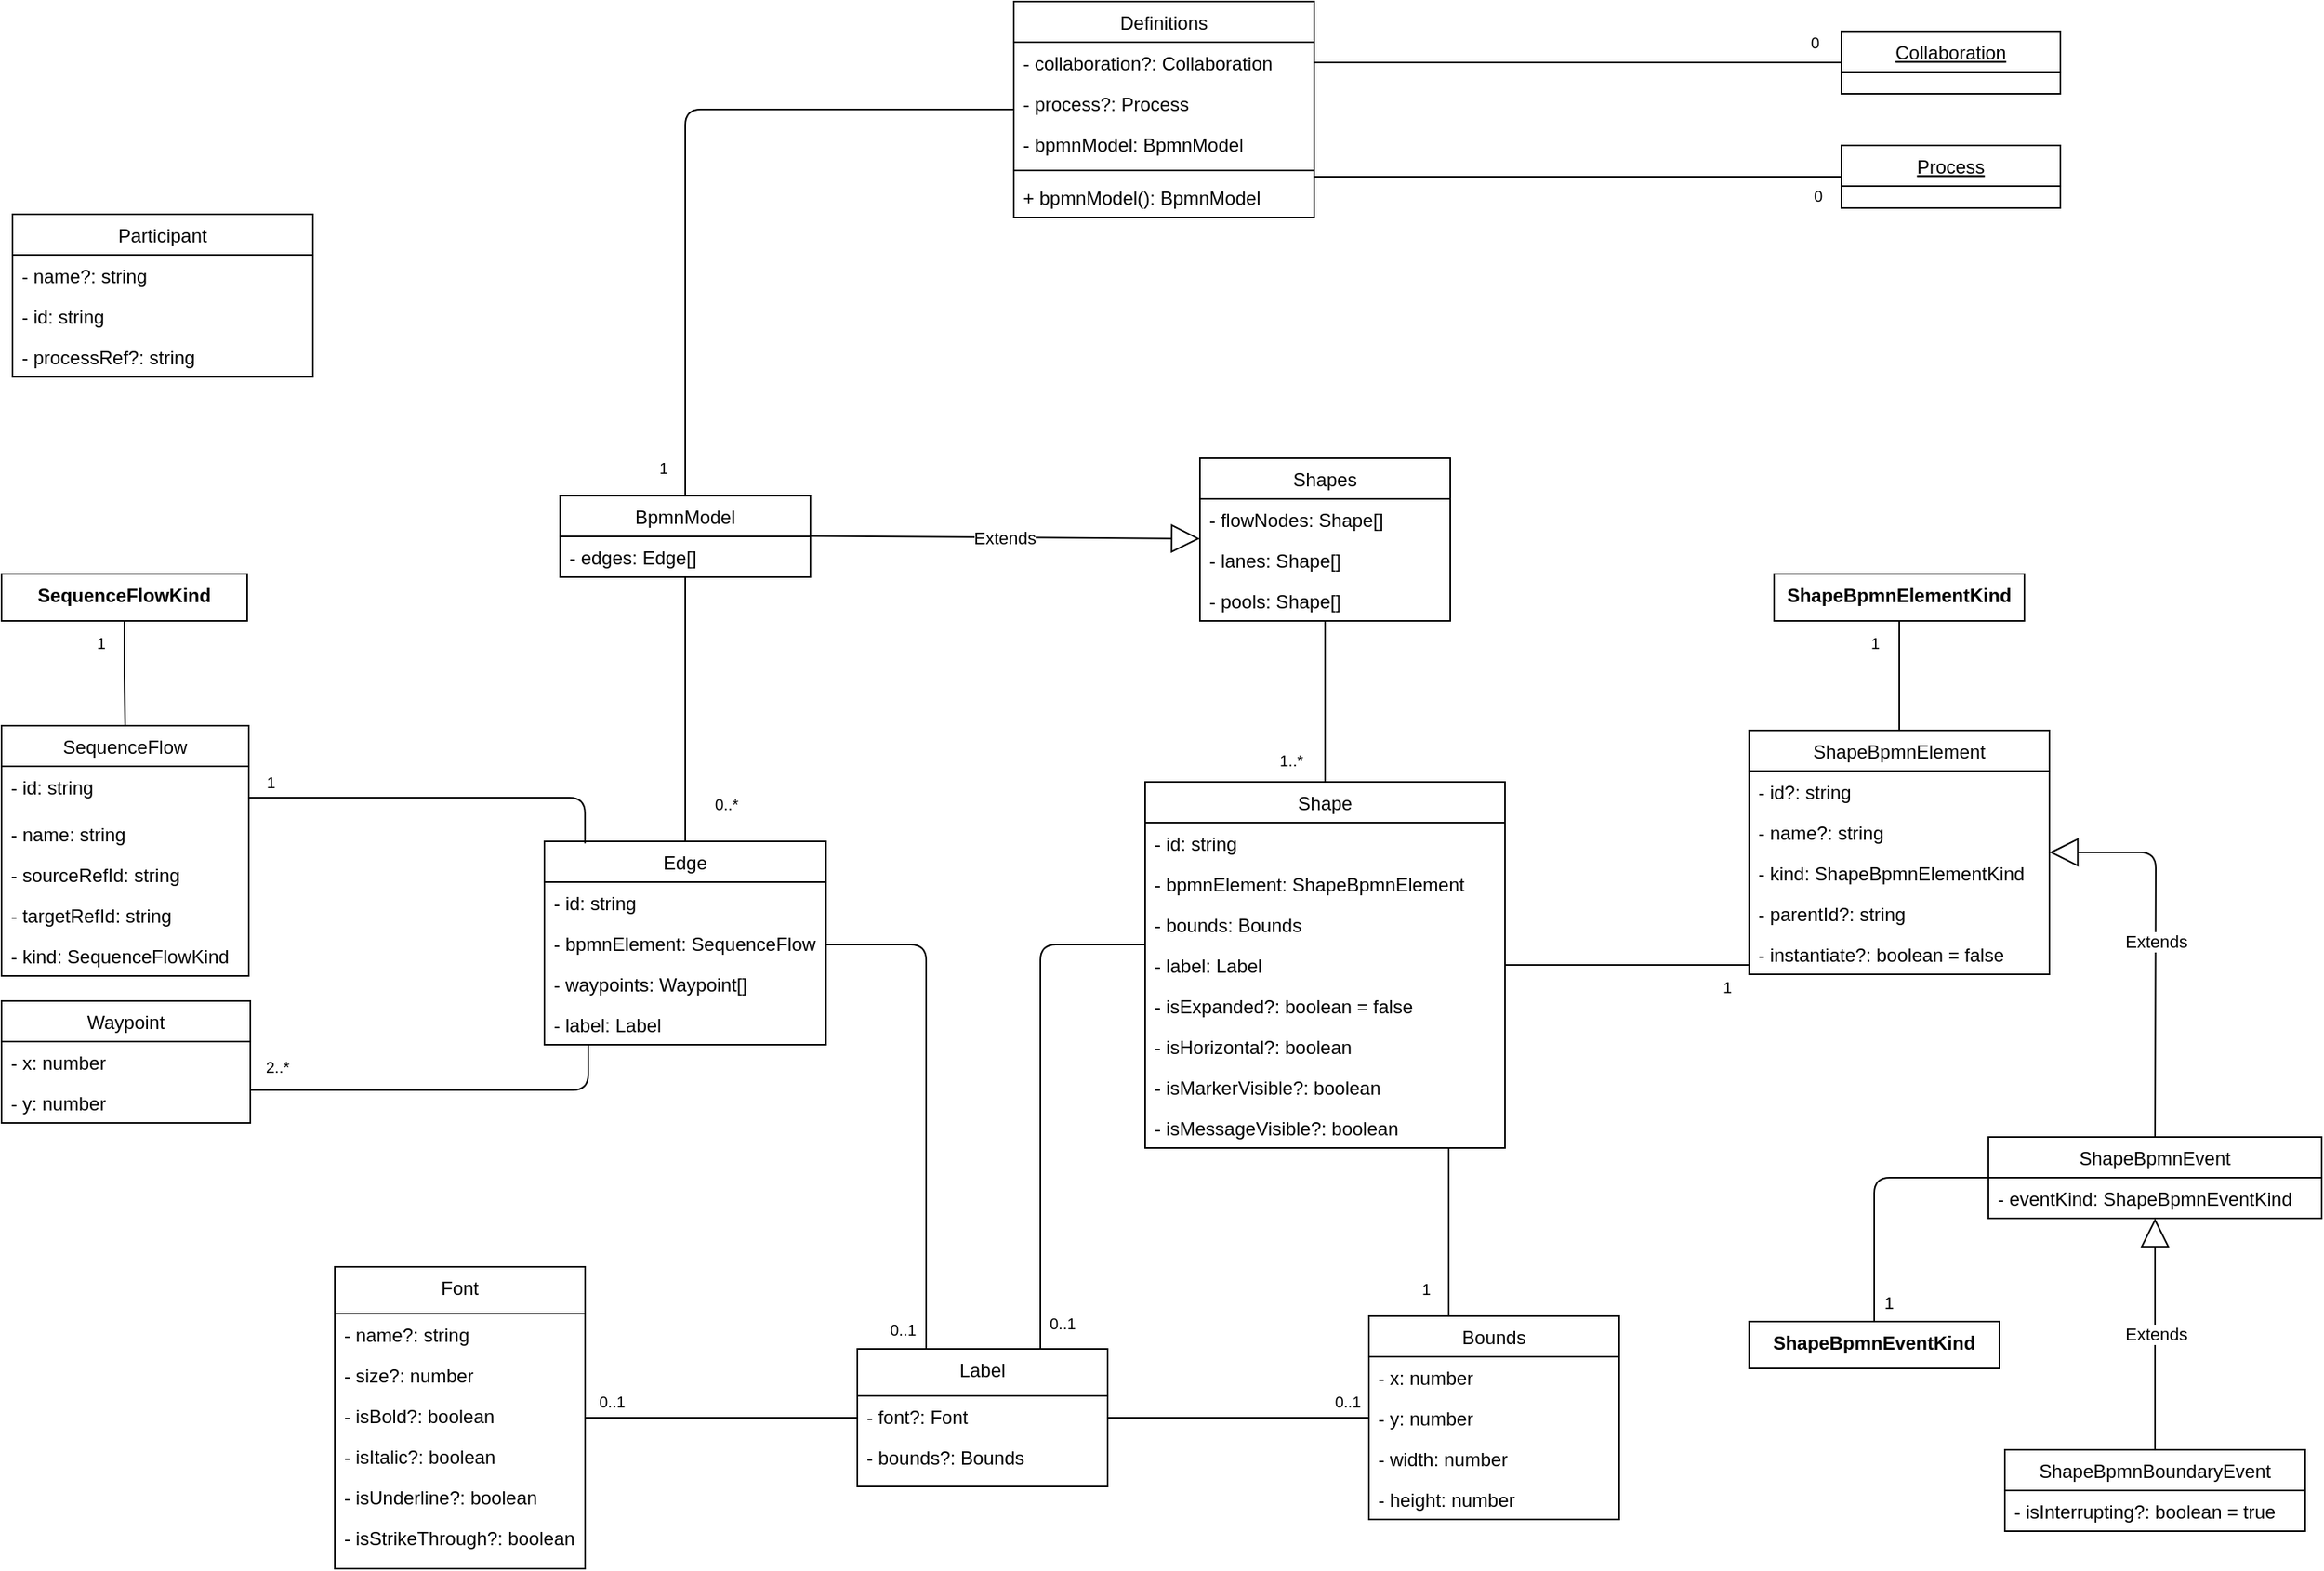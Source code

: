 <mxfile version="13.3.3" type="device"><diagram id="C5RBs43oDa-KdzZeNtuy" name="Page-1"><mxGraphModel dx="3019" dy="1865" grid="0" gridSize="10" guides="1" tooltips="1" connect="1" arrows="1" fold="1" page="1" pageScale="1" pageWidth="1654" pageHeight="1169" background="none" math="0" shadow="0"><root><mxCell id="WIyWlLk6GJQsqaUBKTNV-0"/><mxCell id="WIyWlLk6GJQsqaUBKTNV-1" parent="WIyWlLk6GJQsqaUBKTNV-0"/><mxCell id="PLHjshaNbv-pAc6cqL0V-2" value="" style="endArrow=none;html=1;edgeStyle=orthogonalEdgeStyle;shadow=0;" parent="WIyWlLk6GJQsqaUBKTNV-1" source="zkfFHV4jXpPFQw0GAbJ--0" target="zkfFHV4jXpPFQw0GAbJ--6" edge="1"><mxGeometry relative="1" as="geometry"><mxPoint x="-1207" y="-837" as="sourcePoint"/><mxPoint x="-1047" y="-837" as="targetPoint"/></mxGeometry></mxCell><mxCell id="PLHjshaNbv-pAc6cqL0V-3" value="&lt;div&gt;0..1&lt;/div&gt;" style="resizable=0;html=1;align=left;verticalAlign=bottom;labelBackgroundColor=#ffffff;fontSize=10;shadow=0;" parent="PLHjshaNbv-pAc6cqL0V-2" connectable="0" vertex="1"><mxGeometry x="-1" relative="1" as="geometry"><mxPoint x="7" y="-2" as="offset"/></mxGeometry></mxCell><mxCell id="PLHjshaNbv-pAc6cqL0V-6" value="" style="endArrow=none;html=1;edgeStyle=orthogonalEdgeStyle;shadow=0;" parent="WIyWlLk6GJQsqaUBKTNV-1" source="zkfFHV4jXpPFQw0GAbJ--6" target="zkfFHV4jXpPFQw0GAbJ--17" edge="1"><mxGeometry relative="1" as="geometry"><mxPoint x="-785" y="-253" as="sourcePoint"/><mxPoint x="-717" y="-867" as="targetPoint"/><Array as="points"/></mxGeometry></mxCell><mxCell id="PLHjshaNbv-pAc6cqL0V-8" value="&lt;div&gt;0..1&lt;/div&gt;" style="resizable=0;html=1;align=right;verticalAlign=bottom;labelBackgroundColor=#ffffff;fontSize=10;shadow=0;" parent="PLHjshaNbv-pAc6cqL0V-6" connectable="0" vertex="1"><mxGeometry x="1" relative="1" as="geometry"><mxPoint x="-5" y="-2" as="offset"/></mxGeometry></mxCell><mxCell id="PLHjshaNbv-pAc6cqL0V-9" value="" style="endArrow=none;html=1;edgeStyle=orthogonalEdgeStyle;shadow=0;" parent="WIyWlLk6GJQsqaUBKTNV-1" source="zkfFHV4jXpPFQw0GAbJ--6" target="0sjL9ywvOhM1zj3qhhSV-2" edge="1"><mxGeometry relative="1" as="geometry"><mxPoint x="-877" y="-380" as="sourcePoint"/><mxPoint x="-1068" y="-1022" as="targetPoint"/><Array as="points"><mxPoint x="-997" y="-525"/></Array></mxGeometry></mxCell><mxCell id="PLHjshaNbv-pAc6cqL0V-10" value="0..1" style="resizable=0;html=1;align=left;verticalAlign=bottom;labelBackgroundColor=#ffffff;fontSize=10;shadow=0;" parent="PLHjshaNbv-pAc6cqL0V-9" connectable="0" vertex="1"><mxGeometry x="-1" relative="1" as="geometry"><mxPoint x="-25" y="-4.5" as="offset"/></mxGeometry></mxCell><mxCell id="PLHjshaNbv-pAc6cqL0V-11" value="" style="resizable=0;html=1;align=right;verticalAlign=bottom;labelBackgroundColor=#ffffff;fontSize=10;shadow=0;" parent="PLHjshaNbv-pAc6cqL0V-9" connectable="0" vertex="1"><mxGeometry x="1" relative="1" as="geometry"/></mxCell><mxCell id="PLHjshaNbv-pAc6cqL0V-12" value="" style="endArrow=none;html=1;edgeStyle=orthogonalEdgeStyle;shadow=0;" parent="WIyWlLk6GJQsqaUBKTNV-1" source="0sjL9ywvOhM1zj3qhhSV-2" target="0sjL9ywvOhM1zj3qhhSV-6" edge="1"><mxGeometry relative="1" as="geometry"><mxPoint x="-1213" y="-469" as="sourcePoint"/><mxPoint x="-1588" y="-491" as="targetPoint"/><Array as="points"><mxPoint x="-1213" y="-432"/></Array></mxGeometry></mxCell><mxCell id="PLHjshaNbv-pAc6cqL0V-14" value="2..*" style="resizable=0;html=1;align=right;verticalAlign=bottom;labelBackgroundColor=#ffffff;fontSize=10;shadow=0;" parent="PLHjshaNbv-pAc6cqL0V-12" connectable="0" vertex="1"><mxGeometry x="1" relative="1" as="geometry"><mxPoint x="25" y="-7" as="offset"/></mxGeometry></mxCell><mxCell id="PLHjshaNbv-pAc6cqL0V-15" value="" style="endArrow=none;html=1;edgeStyle=orthogonalEdgeStyle;shadow=0;exitX=0.144;exitY=0.01;exitDx=0;exitDy=0;exitPerimeter=0;" parent="WIyWlLk6GJQsqaUBKTNV-1" source="0sjL9ywvOhM1zj3qhhSV-2" target="0sjL9ywvOhM1zj3qhhSV-18" edge="1"><mxGeometry relative="1" as="geometry"><mxPoint x="-1178" y="-706" as="sourcePoint"/><mxPoint x="-1278" y="-615" as="targetPoint"/><Array as="points"><mxPoint x="-1215" y="-619"/></Array></mxGeometry></mxCell><mxCell id="PLHjshaNbv-pAc6cqL0V-17" value="&lt;div&gt;1&lt;/div&gt;" style="resizable=0;html=1;align=right;verticalAlign=bottom;labelBackgroundColor=#ffffff;fontSize=10;shadow=0;" parent="PLHjshaNbv-pAc6cqL0V-15" connectable="0" vertex="1"><mxGeometry x="1" relative="1" as="geometry"><mxPoint x="16.98" y="-2" as="offset"/></mxGeometry></mxCell><mxCell id="PLHjshaNbv-pAc6cqL0V-18" value="" style="endArrow=none;html=1;edgeStyle=orthogonalEdgeStyle;shadow=0;" parent="WIyWlLk6GJQsqaUBKTNV-1" source="zkfFHV4jXpPFQw0GAbJ--17" target="zkfFHV4jXpPFQw0GAbJ--13" edge="1"><mxGeometry relative="1" as="geometry"><mxPoint x="-320" y="-405" as="sourcePoint"/><mxPoint x="-1078" y="-692" as="targetPoint"/><Array as="points"><mxPoint x="-663" y="-309"/><mxPoint x="-663" y="-309"/></Array></mxGeometry></mxCell><mxCell id="PLHjshaNbv-pAc6cqL0V-19" value="1" style="resizable=0;html=1;align=left;verticalAlign=bottom;labelBackgroundColor=#ffffff;fontSize=10;shadow=0;" parent="PLHjshaNbv-pAc6cqL0V-18" connectable="0" vertex="1"><mxGeometry x="-1" relative="1" as="geometry"><mxPoint x="-19" y="-9" as="offset"/></mxGeometry></mxCell><mxCell id="PLHjshaNbv-pAc6cqL0V-21" value="" style="endArrow=none;html=1;edgeStyle=orthogonalEdgeStyle;shadow=0;" parent="WIyWlLk6GJQsqaUBKTNV-1" source="zkfFHV4jXpPFQw0GAbJ--13" target="0sjL9ywvOhM1zj3qhhSV-10" edge="1"><mxGeometry relative="1" as="geometry"><mxPoint x="-978" y="-962" as="sourcePoint"/><mxPoint x="-370" y="-764" as="targetPoint"/><Array as="points"><mxPoint x="-470" y="-564"/><mxPoint x="-470" y="-564"/></Array></mxGeometry></mxCell><mxCell id="PLHjshaNbv-pAc6cqL0V-23" value="1" style="resizable=0;html=1;align=right;verticalAlign=bottom;labelBackgroundColor=#ffffff;fontSize=10;shadow=0;" parent="PLHjshaNbv-pAc6cqL0V-21" connectable="0" vertex="1"><mxGeometry x="1" relative="1" as="geometry"><mxPoint x="-11" y="22" as="offset"/></mxGeometry></mxCell><mxCell id="PLHjshaNbv-pAc6cqL0V-24" value="" style="endArrow=none;html=1;edgeStyle=orthogonalEdgeStyle;shadow=0;" parent="WIyWlLk6GJQsqaUBKTNV-1" source="0sjL9ywvOhM1zj3qhhSV-14" target="0sjL9ywvOhM1zj3qhhSV-10" edge="1"><mxGeometry relative="1" as="geometry"><mxPoint x="-558" y="-957" as="sourcePoint"/><mxPoint x="-256" y="-693" as="targetPoint"/><Array as="points"/></mxGeometry></mxCell><mxCell id="PLHjshaNbv-pAc6cqL0V-25" value="1" style="resizable=0;html=1;align=left;verticalAlign=bottom;labelBackgroundColor=#ffffff;fontSize=10;shadow=0;" parent="PLHjshaNbv-pAc6cqL0V-24" connectable="0" vertex="1"><mxGeometry x="-1" relative="1" as="geometry"><mxPoint x="-20" y="22" as="offset"/></mxGeometry></mxCell><mxCell id="PLHjshaNbv-pAc6cqL0V-27" value="" style="endArrow=none;html=1;edgeStyle=orthogonalEdgeStyle;shadow=0;" parent="WIyWlLk6GJQsqaUBKTNV-1" source="0sjL9ywvOhM1zj3qhhSV-22" target="zkfFHV4jXpPFQw0GAbJ--13" edge="1"><mxGeometry relative="1" as="geometry"><mxPoint x="-558" y="-957" as="sourcePoint"/><mxPoint x="-607" y="-717" as="targetPoint"/><Array as="points"/></mxGeometry></mxCell><mxCell id="PLHjshaNbv-pAc6cqL0V-29" value="&lt;div&gt;1..*&lt;/div&gt;" style="resizable=0;html=1;align=right;verticalAlign=bottom;labelBackgroundColor=#ffffff;fontSize=10;shadow=0;" parent="PLHjshaNbv-pAc6cqL0V-27" connectable="0" vertex="1"><mxGeometry x="1" relative="1" as="geometry"><mxPoint x="-14" y="-6" as="offset"/></mxGeometry></mxCell><mxCell id="PLHjshaNbv-pAc6cqL0V-30" value="" style="endArrow=none;html=1;edgeStyle=orthogonalEdgeStyle;shadow=0;entryX=0.5;entryY=0;entryDx=0;entryDy=0;" parent="WIyWlLk6GJQsqaUBKTNV-1" source="oILE0hQg-X34ujy6vTA9-13" target="0sjL9ywvOhM1zj3qhhSV-24" edge="1"><mxGeometry relative="1" as="geometry"><mxPoint x="-1010" y="-1102" as="sourcePoint"/><mxPoint x="-1090" y="-888" as="targetPoint"/><Array as="points"/></mxGeometry></mxCell><mxCell id="PLHjshaNbv-pAc6cqL0V-32" value="1" style="resizable=0;html=1;align=right;verticalAlign=bottom;labelBackgroundColor=#ffffff;fontSize=10;shadow=0;" parent="PLHjshaNbv-pAc6cqL0V-30" connectable="0" vertex="1"><mxGeometry x="1" relative="1" as="geometry"><mxPoint x="-11" y="-10" as="offset"/></mxGeometry></mxCell><mxCell id="PLHjshaNbv-pAc6cqL0V-33" value="" style="endArrow=none;html=1;edgeStyle=orthogonalEdgeStyle;shadow=0;exitX=1;exitY=0.5;exitDx=0;exitDy=0;" parent="WIyWlLk6GJQsqaUBKTNV-1" source="oILE0hQg-X34ujy6vTA9-14" target="oILE0hQg-X34ujy6vTA9-19" edge="1"><mxGeometry relative="1" as="geometry"><mxPoint x="-998" y="-593.01" as="sourcePoint"/><mxPoint x="-506" y="-1113" as="targetPoint"/><Array as="points"/></mxGeometry></mxCell><mxCell id="PLHjshaNbv-pAc6cqL0V-35" value="0" style="resizable=0;html=1;align=right;verticalAlign=bottom;labelBackgroundColor=#ffffff;fontSize=10;shadow=0;" parent="PLHjshaNbv-pAc6cqL0V-33" connectable="0" vertex="1"><mxGeometry x="1" relative="1" as="geometry"><mxPoint x="-14" y="-5" as="offset"/></mxGeometry></mxCell><mxCell id="PLHjshaNbv-pAc6cqL0V-36" value="" style="endArrow=none;html=1;edgeStyle=orthogonalEdgeStyle;shadow=0;" parent="WIyWlLk6GJQsqaUBKTNV-1" source="oILE0hQg-X34ujy6vTA9-13" target="oILE0hQg-X34ujy6vTA9-22" edge="1"><mxGeometry relative="1" as="geometry"><mxPoint x="-908" y="-458" as="sourcePoint"/><mxPoint x="-465" y="-1047" as="targetPoint"/><Array as="points"><mxPoint x="-663" y="-1016"/><mxPoint x="-663" y="-1016"/></Array></mxGeometry></mxCell><mxCell id="PLHjshaNbv-pAc6cqL0V-38" value="0" style="resizable=0;html=1;align=right;verticalAlign=bottom;labelBackgroundColor=#ffffff;fontSize=10;shadow=0;" parent="PLHjshaNbv-pAc6cqL0V-36" connectable="0" vertex="1"><mxGeometry x="1" relative="1" as="geometry"><mxPoint x="-12" y="20" as="offset"/></mxGeometry></mxCell><mxCell id="PLHjshaNbv-pAc6cqL0V-39" value="" style="endArrow=none;html=1;edgeStyle=orthogonalEdgeStyle;shadow=0;entryX=0.5;entryY=0;entryDx=0;entryDy=0;" parent="WIyWlLk6GJQsqaUBKTNV-1" source="0sjL9ywvOhM1zj3qhhSV-24" target="0sjL9ywvOhM1zj3qhhSV-2" edge="1"><mxGeometry relative="1" as="geometry"><mxPoint x="-698" y="-696" as="sourcePoint"/><mxPoint x="-952" y="-684" as="targetPoint"/><Array as="points"/></mxGeometry></mxCell><mxCell id="PLHjshaNbv-pAc6cqL0V-40" value="&lt;div&gt;0..*&lt;/div&gt;" style="resizable=0;html=1;align=right;verticalAlign=bottom;labelBackgroundColor=#ffffff;fontSize=10;shadow=0;" parent="PLHjshaNbv-pAc6cqL0V-39" connectable="0" vertex="1"><mxGeometry x="1" relative="1" as="geometry"><mxPoint x="34" y="-16" as="offset"/></mxGeometry></mxCell><mxCell id="oILE0hQg-X34ujy6vTA9-3" value="Extends" style="endArrow=block;endSize=16;endFill=0;html=1;shadow=0;exitX=0.99;exitY=-0.011;exitDx=0;exitDy=0;exitPerimeter=0;" parent="WIyWlLk6GJQsqaUBKTNV-1" edge="1" target="0sjL9ywvOhM1zj3qhhSV-22" source="oILE0hQg-X34ujy6vTA9-2"><mxGeometry width="160" relative="1" as="geometry"><mxPoint x="-1025" y="-785" as="sourcePoint"/><mxPoint x="-756" y="-795" as="targetPoint"/><Array as="points"/></mxGeometry></mxCell><mxCell id="0sjL9ywvOhM1zj3qhhSV-6" value="Waypoint" style="swimlane;fontStyle=0;childLayout=stackLayout;horizontal=1;startSize=26;fillColor=none;horizontalStack=0;resizeParent=1;resizeParentMax=0;resizeLast=0;collapsible=1;marginBottom=0;shadow=0;" parent="WIyWlLk6GJQsqaUBKTNV-1" vertex="1"><mxGeometry x="-1588" y="-489" width="159" height="78" as="geometry"/></mxCell><mxCell id="0sjL9ywvOhM1zj3qhhSV-44" value="- x: number" style="text;strokeColor=none;fillColor=none;align=left;verticalAlign=top;spacingLeft=4;spacingRight=4;overflow=hidden;rotatable=0;points=[[0,0.5],[1,0.5]];portConstraint=eastwest;shadow=0;" parent="0sjL9ywvOhM1zj3qhhSV-6" vertex="1"><mxGeometry y="26" width="159" height="26" as="geometry"/></mxCell><mxCell id="0sjL9ywvOhM1zj3qhhSV-45" value="- y: number" style="text;strokeColor=none;fillColor=none;align=left;verticalAlign=top;spacingLeft=4;spacingRight=4;overflow=hidden;rotatable=0;points=[[0,0.5],[1,0.5]];portConstraint=eastwest;shadow=0;" parent="0sjL9ywvOhM1zj3qhhSV-6" vertex="1"><mxGeometry y="52" width="159" height="26" as="geometry"/></mxCell><mxCell id="0sjL9ywvOhM1zj3qhhSV-18" value="SequenceFlow" style="swimlane;fontStyle=0;childLayout=stackLayout;horizontal=1;startSize=26;fillColor=none;horizontalStack=0;resizeParent=1;resizeParentMax=0;resizeLast=0;collapsible=1;marginBottom=0;shadow=0;" parent="WIyWlLk6GJQsqaUBKTNV-1" vertex="1"><mxGeometry x="-1588" y="-665" width="158" height="160" as="geometry"/></mxCell><mxCell id="oILE0hQg-X34ujy6vTA9-10" value="- id: string" style="text;strokeColor=none;fillColor=none;align=left;verticalAlign=top;spacingLeft=4;spacingRight=4;overflow=hidden;rotatable=0;points=[[0,0.5],[1,0.5]];portConstraint=eastwest;shadow=0;" parent="0sjL9ywvOhM1zj3qhhSV-18" vertex="1"><mxGeometry y="26" width="158" height="30" as="geometry"/></mxCell><mxCell id="oILE0hQg-X34ujy6vTA9-11" value="- name: string" style="text;strokeColor=none;fillColor=none;align=left;verticalAlign=top;spacingLeft=4;spacingRight=4;overflow=hidden;rotatable=0;points=[[0,0.5],[1,0.5]];portConstraint=eastwest;shadow=0;" parent="0sjL9ywvOhM1zj3qhhSV-18" vertex="1"><mxGeometry y="56" width="158" height="26" as="geometry"/></mxCell><mxCell id="0sjL9ywvOhM1zj3qhhSV-19" value="- sourceRefId: string" style="text;strokeColor=none;fillColor=none;align=left;verticalAlign=top;spacingLeft=4;spacingRight=4;overflow=hidden;rotatable=0;points=[[0,0.5],[1,0.5]];portConstraint=eastwest;shadow=0;" parent="0sjL9ywvOhM1zj3qhhSV-18" vertex="1"><mxGeometry y="82" width="158" height="26" as="geometry"/></mxCell><mxCell id="oILE0hQg-X34ujy6vTA9-12" value="- targetRefId: string" style="text;strokeColor=none;fillColor=none;align=left;verticalAlign=top;spacingLeft=4;spacingRight=4;overflow=hidden;rotatable=0;points=[[0,0.5],[1,0.5]];portConstraint=eastwest;shadow=0;" parent="0sjL9ywvOhM1zj3qhhSV-18" vertex="1"><mxGeometry y="108" width="158" height="26" as="geometry"/></mxCell><mxCell id="kIvDjQpewUcBJA9TdNjF-0" value="- kind: SequenceFlowKind" style="text;strokeColor=none;fillColor=none;align=left;verticalAlign=top;spacingLeft=4;spacingRight=4;overflow=hidden;rotatable=0;points=[[0,0.5],[1,0.5]];portConstraint=eastwest;shadow=0;" parent="0sjL9ywvOhM1zj3qhhSV-18" vertex="1"><mxGeometry y="134" width="158" height="26" as="geometry"/></mxCell><mxCell id="0sjL9ywvOhM1zj3qhhSV-24" value="BpmnModel" style="swimlane;fontStyle=0;align=center;verticalAlign=top;childLayout=stackLayout;horizontal=1;startSize=26;horizontalStack=0;resizeParent=1;resizeLast=0;collapsible=1;marginBottom=0;rounded=0;shadow=0;strokeWidth=1;" parent="WIyWlLk6GJQsqaUBKTNV-1" vertex="1"><mxGeometry x="-1231" y="-812" width="160" height="52" as="geometry"><mxRectangle x="340" y="380" width="170" height="26" as="alternateBounds"/></mxGeometry></mxCell><mxCell id="oILE0hQg-X34ujy6vTA9-2" value="- edges: Edge[]" style="text;strokeColor=none;fillColor=none;align=left;verticalAlign=top;spacingLeft=4;spacingRight=4;overflow=hidden;rotatable=0;points=[[0,0.5],[1,0.5]];portConstraint=eastwest;shadow=0;" parent="0sjL9ywvOhM1zj3qhhSV-24" vertex="1"><mxGeometry y="26" width="160" height="26" as="geometry"/></mxCell><mxCell id="oILE0hQg-X34ujy6vTA9-5" value="Participant" style="swimlane;fontStyle=0;childLayout=stackLayout;horizontal=1;startSize=26;fillColor=none;horizontalStack=0;resizeParent=1;resizeParentMax=0;resizeLast=0;collapsible=1;marginBottom=0;shadow=0;" parent="WIyWlLk6GJQsqaUBKTNV-1" vertex="1"><mxGeometry x="-1581" y="-992" width="192" height="104" as="geometry"/></mxCell><mxCell id="oILE0hQg-X34ujy6vTA9-7" value="- name?: string" style="text;strokeColor=none;fillColor=none;align=left;verticalAlign=top;spacingLeft=4;spacingRight=4;overflow=hidden;rotatable=0;points=[[0,0.5],[1,0.5]];portConstraint=eastwest;shadow=0;" parent="oILE0hQg-X34ujy6vTA9-5" vertex="1"><mxGeometry y="26" width="192" height="26" as="geometry"/></mxCell><mxCell id="oILE0hQg-X34ujy6vTA9-6" value="- id: string" style="text;strokeColor=none;fillColor=none;align=left;verticalAlign=top;spacingLeft=4;spacingRight=4;overflow=hidden;rotatable=0;points=[[0,0.5],[1,0.5]];portConstraint=eastwest;shadow=0;" parent="oILE0hQg-X34ujy6vTA9-5" vertex="1"><mxGeometry y="52" width="192" height="26" as="geometry"/></mxCell><mxCell id="oILE0hQg-X34ujy6vTA9-9" value="- processRef?: string" style="text;strokeColor=none;fillColor=none;align=left;verticalAlign=top;spacingLeft=4;spacingRight=4;overflow=hidden;rotatable=0;points=[[0,0.5],[1,0.5]];portConstraint=eastwest;shadow=0;" parent="oILE0hQg-X34ujy6vTA9-5" vertex="1"><mxGeometry y="78" width="192" height="26" as="geometry"/></mxCell><mxCell id="oILE0hQg-X34ujy6vTA9-19" value="Collaboration" style="swimlane;fontStyle=4;childLayout=stackLayout;horizontal=1;startSize=26;fillColor=none;horizontalStack=0;resizeParent=1;resizeParentMax=0;resizeLast=0;collapsible=1;marginBottom=0;shadow=0;" parent="WIyWlLk6GJQsqaUBKTNV-1" vertex="1"><mxGeometry x="-412" y="-1109" width="140" height="40" as="geometry"/></mxCell><mxCell id="oILE0hQg-X34ujy6vTA9-13" value="Definitions" style="swimlane;fontStyle=0;childLayout=stackLayout;horizontal=1;startSize=26;fillColor=none;horizontalStack=0;resizeParent=1;resizeParentMax=0;resizeLast=0;collapsible=1;marginBottom=0;shadow=0;" parent="WIyWlLk6GJQsqaUBKTNV-1" vertex="1"><mxGeometry x="-941" y="-1128" width="192" height="138" as="geometry"/></mxCell><mxCell id="oILE0hQg-X34ujy6vTA9-14" value="- collaboration?: Collaboration" style="text;strokeColor=none;fillColor=none;align=left;verticalAlign=top;spacingLeft=4;spacingRight=4;overflow=hidden;rotatable=0;points=[[0,0.5],[1,0.5]];portConstraint=eastwest;shadow=0;" parent="oILE0hQg-X34ujy6vTA9-13" vertex="1"><mxGeometry y="26" width="192" height="26" as="geometry"/></mxCell><mxCell id="oILE0hQg-X34ujy6vTA9-15" value="- process?: Process" style="text;strokeColor=none;fillColor=none;align=left;verticalAlign=top;spacingLeft=4;spacingRight=4;overflow=hidden;rotatable=0;points=[[0,0.5],[1,0.5]];portConstraint=eastwest;shadow=0;" parent="oILE0hQg-X34ujy6vTA9-13" vertex="1"><mxGeometry y="52" width="192" height="26" as="geometry"/></mxCell><mxCell id="oILE0hQg-X34ujy6vTA9-16" value="- bpmnModel: BpmnModel" style="text;strokeColor=none;fillColor=none;align=left;verticalAlign=top;spacingLeft=4;spacingRight=4;overflow=hidden;rotatable=0;points=[[0,0.5],[1,0.5]];portConstraint=eastwest;shadow=0;" parent="oILE0hQg-X34ujy6vTA9-13" vertex="1"><mxGeometry y="78" width="192" height="26" as="geometry"/></mxCell><mxCell id="oILE0hQg-X34ujy6vTA9-17" value="" style="line;strokeWidth=1;fillColor=none;align=left;verticalAlign=middle;spacingTop=-1;spacingLeft=3;spacingRight=3;rotatable=0;labelPosition=right;points=[];portConstraint=eastwest;rounded=0;shadow=0;glass=0;comic=0;" parent="oILE0hQg-X34ujy6vTA9-13" vertex="1"><mxGeometry y="104" width="192" height="8" as="geometry"/></mxCell><mxCell id="oILE0hQg-X34ujy6vTA9-18" value="+ bpmnModel(): BpmnModel" style="text;strokeColor=none;fillColor=none;align=left;verticalAlign=top;spacingLeft=4;spacingRight=4;overflow=hidden;rotatable=0;points=[[0,0.5],[1,0.5]];portConstraint=eastwest;rounded=0;shadow=0;glass=0;comic=0;" parent="oILE0hQg-X34ujy6vTA9-13" vertex="1"><mxGeometry y="112" width="192" height="26" as="geometry"/></mxCell><mxCell id="oILE0hQg-X34ujy6vTA9-22" value="Process" style="swimlane;fontStyle=4;childLayout=stackLayout;horizontal=1;startSize=26;fillColor=none;horizontalStack=0;resizeParent=1;resizeParentMax=0;resizeLast=0;collapsible=1;marginBottom=0;shadow=0;" parent="WIyWlLk6GJQsqaUBKTNV-1" vertex="1"><mxGeometry x="-412" y="-1036" width="140" height="40" as="geometry"/></mxCell><mxCell id="kIvDjQpewUcBJA9TdNjF-2" value="SequenceFlowKind" style="swimlane;fontStyle=1;childLayout=stackLayout;horizontal=1;startSize=26;fillColor=none;horizontalStack=0;resizeParent=1;resizeParentMax=0;resizeLast=0;collapsible=1;marginBottom=0;swimlaneLine=0;rounded=0;shadow=0;comic=0;glass=0;" parent="WIyWlLk6GJQsqaUBKTNV-1" vertex="1"><mxGeometry x="-1588" y="-762" width="157" height="30" as="geometry"/></mxCell><mxCell id="kIvDjQpewUcBJA9TdNjF-3" value="" style="endArrow=none;html=1;edgeStyle=orthogonalEdgeStyle;shadow=0;" parent="WIyWlLk6GJQsqaUBKTNV-1" source="kIvDjQpewUcBJA9TdNjF-2" target="0sjL9ywvOhM1zj3qhhSV-18" edge="1"><mxGeometry relative="1" as="geometry"><mxPoint x="-1513" y="-728" as="sourcePoint"/><mxPoint x="-1513" y="-668" as="targetPoint"/><Array as="points"><mxPoint x="-1509" y="-698"/><mxPoint x="-1509" y="-698"/></Array></mxGeometry></mxCell><mxCell id="kIvDjQpewUcBJA9TdNjF-4" value="1" style="resizable=0;html=1;align=left;verticalAlign=bottom;labelBackgroundColor=#ffffff;fontSize=10;shadow=0;" parent="kIvDjQpewUcBJA9TdNjF-3" connectable="0" vertex="1"><mxGeometry x="-1" relative="1" as="geometry"><mxPoint x="-20" y="22" as="offset"/></mxGeometry></mxCell><mxCell id="4eXEjW7_JQ5vGszaP3kl-1" value="" style="endArrow=none;html=1;edgeStyle=orthogonalEdgeStyle;shadow=0;" parent="WIyWlLk6GJQsqaUBKTNV-1" source="zkfFHV4jXpPFQw0GAbJ--6" target="zkfFHV4jXpPFQw0GAbJ--13" edge="1"><mxGeometry relative="1" as="geometry"><mxPoint x="-910" y="-297" as="sourcePoint"/><mxPoint x="-1051" y="-515" as="targetPoint"/><Array as="points"><mxPoint x="-924" y="-525"/></Array></mxGeometry></mxCell><mxCell id="4eXEjW7_JQ5vGszaP3kl-2" value="0..1" style="resizable=0;html=1;align=left;verticalAlign=bottom;labelBackgroundColor=#ffffff;fontSize=10;shadow=0;" parent="4eXEjW7_JQ5vGszaP3kl-1" connectable="0" vertex="1"><mxGeometry x="-1" relative="1" as="geometry"><mxPoint x="4" y="-8" as="offset"/></mxGeometry></mxCell><mxCell id="4eXEjW7_JQ5vGszaP3kl-3" value="" style="resizable=0;html=1;align=right;verticalAlign=bottom;labelBackgroundColor=#ffffff;fontSize=10;shadow=0;" parent="4eXEjW7_JQ5vGszaP3kl-1" connectable="0" vertex="1"><mxGeometry x="1" relative="1" as="geometry"/></mxCell><mxCell id="0sjL9ywvOhM1zj3qhhSV-2" value="Edge" style="swimlane;fontStyle=0;childLayout=stackLayout;horizontal=1;startSize=26;fillColor=none;horizontalStack=0;resizeParent=1;resizeParentMax=0;resizeLast=0;collapsible=1;marginBottom=0;shadow=0;" parent="WIyWlLk6GJQsqaUBKTNV-1" vertex="1"><mxGeometry x="-1241" y="-591" width="180" height="130" as="geometry"/></mxCell><mxCell id="0sjL9ywvOhM1zj3qhhSV-46" value="- id: string" style="text;strokeColor=none;fillColor=none;align=left;verticalAlign=top;spacingLeft=4;spacingRight=4;overflow=hidden;rotatable=0;points=[[0,0.5],[1,0.5]];portConstraint=eastwest;shadow=0;" parent="0sjL9ywvOhM1zj3qhhSV-2" vertex="1"><mxGeometry y="26" width="180" height="26" as="geometry"/></mxCell><mxCell id="0sjL9ywvOhM1zj3qhhSV-3" value="- bpmnElement: SequenceFlow" style="text;strokeColor=none;fillColor=none;align=left;verticalAlign=top;spacingLeft=4;spacingRight=4;overflow=hidden;rotatable=0;points=[[0,0.5],[1,0.5]];portConstraint=eastwest;shadow=0;" parent="0sjL9ywvOhM1zj3qhhSV-2" vertex="1"><mxGeometry y="52" width="180" height="26" as="geometry"/></mxCell><mxCell id="0sjL9ywvOhM1zj3qhhSV-4" value="- waypoints: Waypoint[]" style="text;strokeColor=none;fillColor=none;align=left;verticalAlign=top;spacingLeft=4;spacingRight=4;overflow=hidden;rotatable=0;points=[[0,0.5],[1,0.5]];portConstraint=eastwest;shadow=0;" parent="0sjL9ywvOhM1zj3qhhSV-2" vertex="1"><mxGeometry y="78" width="180" height="26" as="geometry"/></mxCell><mxCell id="bgp1F87hh6HLPxp8cGTV-0" value="- label: Label" style="text;strokeColor=none;fillColor=none;align=left;verticalAlign=top;spacingLeft=4;spacingRight=4;overflow=hidden;rotatable=0;points=[[0,0.5],[1,0.5]];portConstraint=eastwest;shadow=0;" vertex="1" parent="0sjL9ywvOhM1zj3qhhSV-2"><mxGeometry y="104" width="180" height="26" as="geometry"/></mxCell><mxCell id="zkfFHV4jXpPFQw0GAbJ--0" value="Font" style="swimlane;fontStyle=0;align=center;verticalAlign=top;childLayout=stackLayout;horizontal=1;startSize=30;horizontalStack=0;resizeParent=1;resizeLast=0;collapsible=1;marginBottom=0;rounded=0;shadow=0;strokeWidth=1;" parent="WIyWlLk6GJQsqaUBKTNV-1" vertex="1"><mxGeometry x="-1375" y="-319" width="160" height="193" as="geometry"><mxRectangle x="230" y="140" width="160" height="26" as="alternateBounds"/></mxGeometry></mxCell><mxCell id="0sjL9ywvOhM1zj3qhhSV-29" value="- name?: string" style="text;strokeColor=none;fillColor=none;align=left;verticalAlign=top;spacingLeft=4;spacingRight=4;overflow=hidden;rotatable=0;points=[[0,0.5],[1,0.5]];portConstraint=eastwest;shadow=0;" parent="zkfFHV4jXpPFQw0GAbJ--0" vertex="1"><mxGeometry y="30" width="160" height="26" as="geometry"/></mxCell><mxCell id="0sjL9ywvOhM1zj3qhhSV-30" value="- size?: number" style="text;strokeColor=none;fillColor=none;align=left;verticalAlign=top;spacingLeft=4;spacingRight=4;overflow=hidden;rotatable=0;points=[[0,0.5],[1,0.5]];portConstraint=eastwest;shadow=0;" parent="zkfFHV4jXpPFQw0GAbJ--0" vertex="1"><mxGeometry y="56" width="160" height="26" as="geometry"/></mxCell><mxCell id="0sjL9ywvOhM1zj3qhhSV-31" value="- isBold?: boolean" style="text;strokeColor=none;fillColor=none;align=left;verticalAlign=top;spacingLeft=4;spacingRight=4;overflow=hidden;rotatable=0;points=[[0,0.5],[1,0.5]];portConstraint=eastwest;shadow=0;" parent="zkfFHV4jXpPFQw0GAbJ--0" vertex="1"><mxGeometry y="82" width="160" height="26" as="geometry"/></mxCell><mxCell id="0sjL9ywvOhM1zj3qhhSV-32" value="- isItalic?: boolean" style="text;strokeColor=none;fillColor=none;align=left;verticalAlign=top;spacingLeft=4;spacingRight=4;overflow=hidden;rotatable=0;points=[[0,0.5],[1,0.5]];portConstraint=eastwest;shadow=0;" parent="zkfFHV4jXpPFQw0GAbJ--0" vertex="1"><mxGeometry y="108" width="160" height="26" as="geometry"/></mxCell><mxCell id="0sjL9ywvOhM1zj3qhhSV-33" value="- isUnderline?: boolean" style="text;strokeColor=none;fillColor=none;align=left;verticalAlign=top;spacingLeft=4;spacingRight=4;overflow=hidden;rotatable=0;points=[[0,0.5],[1,0.5]];portConstraint=eastwest;shadow=0;" parent="zkfFHV4jXpPFQw0GAbJ--0" vertex="1"><mxGeometry y="134" width="160" height="26" as="geometry"/></mxCell><mxCell id="0sjL9ywvOhM1zj3qhhSV-34" value="- isStrikeThrough?: boolean" style="text;strokeColor=none;fillColor=none;align=left;verticalAlign=top;spacingLeft=4;spacingRight=4;overflow=hidden;rotatable=0;points=[[0,0.5],[1,0.5]];portConstraint=eastwest;shadow=0;" parent="zkfFHV4jXpPFQw0GAbJ--0" vertex="1"><mxGeometry y="160" width="160" height="26" as="geometry"/></mxCell><mxCell id="zkfFHV4jXpPFQw0GAbJ--6" value="Label" style="swimlane;fontStyle=0;align=center;verticalAlign=top;childLayout=stackLayout;horizontal=1;startSize=30;horizontalStack=0;resizeParent=1;resizeLast=0;collapsible=1;marginBottom=0;rounded=0;shadow=0;strokeWidth=1;" parent="WIyWlLk6GJQsqaUBKTNV-1" vertex="1"><mxGeometry x="-1041" y="-266.5" width="160" height="88" as="geometry"><mxRectangle x="130" y="380" width="160" height="26" as="alternateBounds"/></mxGeometry></mxCell><mxCell id="PLHjshaNbv-pAc6cqL0V-0" value="- font?: Font" style="text;strokeColor=none;fillColor=none;align=left;verticalAlign=top;spacingLeft=4;spacingRight=4;overflow=hidden;rotatable=0;points=[[0,0.5],[1,0.5]];portConstraint=eastwest;shadow=0;" parent="zkfFHV4jXpPFQw0GAbJ--6" vertex="1"><mxGeometry y="30" width="160" height="26" as="geometry"/></mxCell><mxCell id="PLHjshaNbv-pAc6cqL0V-1" value="- bounds?: Bounds" style="text;strokeColor=none;fillColor=none;align=left;verticalAlign=top;spacingLeft=4;spacingRight=4;overflow=hidden;rotatable=0;points=[[0,0.5],[1,0.5]];portConstraint=eastwest;shadow=0;" parent="zkfFHV4jXpPFQw0GAbJ--6" vertex="1"><mxGeometry y="56" width="160" height="26" as="geometry"/></mxCell><mxCell id="zkfFHV4jXpPFQw0GAbJ--13" value="Shape" style="swimlane;fontStyle=0;align=center;verticalAlign=top;childLayout=stackLayout;horizontal=1;startSize=26;horizontalStack=0;resizeParent=1;resizeLast=0;collapsible=1;marginBottom=0;rounded=0;shadow=0;strokeWidth=1;" parent="WIyWlLk6GJQsqaUBKTNV-1" vertex="1"><mxGeometry x="-857" y="-629" width="230" height="234" as="geometry"><mxRectangle x="340" y="380" width="170" height="26" as="alternateBounds"/></mxGeometry></mxCell><mxCell id="0sjL9ywvOhM1zj3qhhSV-39" value="- id: string" style="text;strokeColor=none;fillColor=none;align=left;verticalAlign=top;spacingLeft=4;spacingRight=4;overflow=hidden;rotatable=0;points=[[0,0.5],[1,0.5]];portConstraint=eastwest;shadow=0;" parent="zkfFHV4jXpPFQw0GAbJ--13" vertex="1"><mxGeometry y="26" width="230" height="26" as="geometry"/></mxCell><mxCell id="0sjL9ywvOhM1zj3qhhSV-49" value="- bpmnElement: ShapeBpmnElement" style="text;strokeColor=none;fillColor=none;align=left;verticalAlign=top;spacingLeft=4;spacingRight=4;overflow=hidden;rotatable=0;points=[[0,0.5],[1,0.5]];portConstraint=eastwest;shadow=0;" parent="zkfFHV4jXpPFQw0GAbJ--13" vertex="1"><mxGeometry y="52" width="230" height="26" as="geometry"/></mxCell><mxCell id="0sjL9ywvOhM1zj3qhhSV-50" value="- bounds: Bounds" style="text;strokeColor=none;fillColor=none;align=left;verticalAlign=top;spacingLeft=4;spacingRight=4;overflow=hidden;rotatable=0;points=[[0,0.5],[1,0.5]];portConstraint=eastwest;shadow=0;" parent="zkfFHV4jXpPFQw0GAbJ--13" vertex="1"><mxGeometry y="78" width="230" height="26" as="geometry"/></mxCell><mxCell id="bgp1F87hh6HLPxp8cGTV-1" value="- label: Label" style="text;strokeColor=none;fillColor=none;align=left;verticalAlign=top;spacingLeft=4;spacingRight=4;overflow=hidden;rotatable=0;points=[[0,0.5],[1,0.5]];portConstraint=eastwest;shadow=0;" vertex="1" parent="zkfFHV4jXpPFQw0GAbJ--13"><mxGeometry y="104" width="230" height="26" as="geometry"/></mxCell><mxCell id="0sjL9ywvOhM1zj3qhhSV-41" value="- isExpanded?: boolean = false" style="text;strokeColor=none;fillColor=none;align=left;verticalAlign=top;spacingLeft=4;spacingRight=4;overflow=hidden;rotatable=0;points=[[0,0.5],[1,0.5]];portConstraint=eastwest;shadow=0;" parent="zkfFHV4jXpPFQw0GAbJ--13" vertex="1"><mxGeometry y="130" width="230" height="26" as="geometry"/></mxCell><mxCell id="0sjL9ywvOhM1zj3qhhSV-40" value="- isHorizontal?: boolean" style="text;strokeColor=none;fillColor=none;align=left;verticalAlign=top;spacingLeft=4;spacingRight=4;overflow=hidden;rotatable=0;points=[[0,0.5],[1,0.5]];portConstraint=eastwest;shadow=0;" parent="zkfFHV4jXpPFQw0GAbJ--13" vertex="1"><mxGeometry y="156" width="230" height="26" as="geometry"/></mxCell><mxCell id="0sjL9ywvOhM1zj3qhhSV-42" value="- isMarkerVisible?: boolean" style="text;strokeColor=none;fillColor=none;align=left;verticalAlign=top;spacingLeft=4;spacingRight=4;overflow=hidden;rotatable=0;points=[[0,0.5],[1,0.5]];portConstraint=eastwest;shadow=0;" parent="zkfFHV4jXpPFQw0GAbJ--13" vertex="1"><mxGeometry y="182" width="230" height="26" as="geometry"/></mxCell><mxCell id="0sjL9ywvOhM1zj3qhhSV-43" value="- isMessageVisible?: boolean" style="text;strokeColor=none;fillColor=none;align=left;verticalAlign=top;spacingLeft=4;spacingRight=4;overflow=hidden;rotatable=0;points=[[0,0.5],[1,0.5]];portConstraint=eastwest;shadow=0;" parent="zkfFHV4jXpPFQw0GAbJ--13" vertex="1"><mxGeometry y="208" width="230" height="26" as="geometry"/></mxCell><mxCell id="0sjL9ywvOhM1zj3qhhSV-22" value="Shapes" style="swimlane;fontStyle=0;align=center;verticalAlign=top;childLayout=stackLayout;horizontal=1;startSize=26;horizontalStack=0;resizeParent=1;resizeLast=0;collapsible=1;marginBottom=0;rounded=0;shadow=0;strokeWidth=1;" parent="WIyWlLk6GJQsqaUBKTNV-1" vertex="1"><mxGeometry x="-822" y="-836" width="160" height="104" as="geometry"><mxRectangle x="340" y="380" width="170" height="26" as="alternateBounds"/></mxGeometry></mxCell><mxCell id="oILE0hQg-X34ujy6vTA9-0" value="- flowNodes: Shape[]" style="text;strokeColor=none;fillColor=none;align=left;verticalAlign=top;spacingLeft=4;spacingRight=4;overflow=hidden;rotatable=0;points=[[0,0.5],[1,0.5]];portConstraint=eastwest;shadow=0;" parent="0sjL9ywvOhM1zj3qhhSV-22" vertex="1"><mxGeometry y="26" width="160" height="26" as="geometry"/></mxCell><mxCell id="0sjL9ywvOhM1zj3qhhSV-28" value="- lanes: Shape[]" style="text;strokeColor=none;fillColor=none;align=left;verticalAlign=top;spacingLeft=4;spacingRight=4;overflow=hidden;rotatable=0;points=[[0,0.5],[1,0.5]];portConstraint=eastwest;shadow=0;" parent="0sjL9ywvOhM1zj3qhhSV-22" vertex="1"><mxGeometry y="52" width="160" height="26" as="geometry"/></mxCell><mxCell id="oILE0hQg-X34ujy6vTA9-1" value="- pools: Shape[]" style="text;strokeColor=none;fillColor=none;align=left;verticalAlign=top;spacingLeft=4;spacingRight=4;overflow=hidden;rotatable=0;points=[[0,0.5],[1,0.5]];portConstraint=eastwest;shadow=0;" parent="0sjL9ywvOhM1zj3qhhSV-22" vertex="1"><mxGeometry y="78" width="160" height="26" as="geometry"/></mxCell><mxCell id="zkfFHV4jXpPFQw0GAbJ--17" value="Bounds" style="swimlane;fontStyle=0;align=center;verticalAlign=top;childLayout=stackLayout;horizontal=1;startSize=26;horizontalStack=0;resizeParent=1;resizeLast=0;collapsible=1;marginBottom=0;rounded=0;shadow=0;strokeWidth=1;" parent="WIyWlLk6GJQsqaUBKTNV-1" vertex="1"><mxGeometry x="-714" y="-287.5" width="160" height="130" as="geometry"><mxRectangle x="508" y="120" width="160" height="26" as="alternateBounds"/></mxGeometry></mxCell><mxCell id="0sjL9ywvOhM1zj3qhhSV-35" value="- x: number" style="text;strokeColor=none;fillColor=none;align=left;verticalAlign=top;spacingLeft=4;spacingRight=4;overflow=hidden;rotatable=0;points=[[0,0.5],[1,0.5]];portConstraint=eastwest;shadow=0;" parent="zkfFHV4jXpPFQw0GAbJ--17" vertex="1"><mxGeometry y="26" width="160" height="26" as="geometry"/></mxCell><mxCell id="0sjL9ywvOhM1zj3qhhSV-36" value="- y: number" style="text;strokeColor=none;fillColor=none;align=left;verticalAlign=top;spacingLeft=4;spacingRight=4;overflow=hidden;rotatable=0;points=[[0,0.5],[1,0.5]];portConstraint=eastwest;shadow=0;" parent="zkfFHV4jXpPFQw0GAbJ--17" vertex="1"><mxGeometry y="52" width="160" height="26" as="geometry"/></mxCell><mxCell id="0sjL9ywvOhM1zj3qhhSV-37" value="- width: number" style="text;strokeColor=none;fillColor=none;align=left;verticalAlign=top;spacingLeft=4;spacingRight=4;overflow=hidden;rotatable=0;points=[[0,0.5],[1,0.5]];portConstraint=eastwest;shadow=0;" parent="zkfFHV4jXpPFQw0GAbJ--17" vertex="1"><mxGeometry y="78" width="160" height="26" as="geometry"/></mxCell><mxCell id="0sjL9ywvOhM1zj3qhhSV-38" value="- height: number" style="text;strokeColor=none;fillColor=none;align=left;verticalAlign=top;spacingLeft=4;spacingRight=4;overflow=hidden;rotatable=0;points=[[0,0.5],[1,0.5]];portConstraint=eastwest;shadow=0;" parent="zkfFHV4jXpPFQw0GAbJ--17" vertex="1"><mxGeometry y="104" width="160" height="26" as="geometry"/></mxCell><mxCell id="0sjL9ywvOhM1zj3qhhSV-10" value="ShapeBpmnElement" style="swimlane;fontStyle=0;childLayout=stackLayout;horizontal=1;startSize=26;fillColor=none;horizontalStack=0;resizeParent=1;resizeParentMax=0;resizeLast=0;collapsible=1;marginBottom=0;shadow=0;" parent="WIyWlLk6GJQsqaUBKTNV-1" vertex="1"><mxGeometry x="-471" y="-662" width="192" height="156" as="geometry"/></mxCell><mxCell id="0sjL9ywvOhM1zj3qhhSV-11" value="- id?: string" style="text;strokeColor=none;fillColor=none;align=left;verticalAlign=top;spacingLeft=4;spacingRight=4;overflow=hidden;rotatable=0;points=[[0,0.5],[1,0.5]];portConstraint=eastwest;shadow=0;" parent="0sjL9ywvOhM1zj3qhhSV-10" vertex="1"><mxGeometry y="26" width="192" height="26" as="geometry"/></mxCell><mxCell id="0sjL9ywvOhM1zj3qhhSV-47" value="- name?: string" style="text;strokeColor=none;fillColor=none;align=left;verticalAlign=top;spacingLeft=4;spacingRight=4;overflow=hidden;rotatable=0;points=[[0,0.5],[1,0.5]];portConstraint=eastwest;shadow=0;" parent="0sjL9ywvOhM1zj3qhhSV-10" vertex="1"><mxGeometry y="52" width="192" height="26" as="geometry"/></mxCell><mxCell id="0sjL9ywvOhM1zj3qhhSV-48" value="- kind: ShapeBpmnElementKind" style="text;strokeColor=none;fillColor=none;align=left;verticalAlign=top;spacingLeft=4;spacingRight=4;overflow=hidden;rotatable=0;points=[[0,0.5],[1,0.5]];portConstraint=eastwest;shadow=0;" parent="0sjL9ywvOhM1zj3qhhSV-10" vertex="1"><mxGeometry y="78" width="192" height="26" as="geometry"/></mxCell><mxCell id="0sjL9ywvOhM1zj3qhhSV-12" value="- parentId?: string" style="text;strokeColor=none;fillColor=none;align=left;verticalAlign=top;spacingLeft=4;spacingRight=4;overflow=hidden;rotatable=0;points=[[0,0.5],[1,0.5]];portConstraint=eastwest;shadow=0;" parent="0sjL9ywvOhM1zj3qhhSV-10" vertex="1"><mxGeometry y="104" width="192" height="26" as="geometry"/></mxCell><mxCell id="bgp1F87hh6HLPxp8cGTV-15" value="- instantiate?: boolean = false" style="text;strokeColor=none;fillColor=none;align=left;verticalAlign=top;spacingLeft=4;spacingRight=4;overflow=hidden;rotatable=0;points=[[0,0.5],[1,0.5]];portConstraint=eastwest;shadow=0;" vertex="1" parent="0sjL9ywvOhM1zj3qhhSV-10"><mxGeometry y="130" width="192" height="26" as="geometry"/></mxCell><mxCell id="0sjL9ywvOhM1zj3qhhSV-14" value="ShapeBpmnElementKind" style="swimlane;fontStyle=1;childLayout=stackLayout;horizontal=1;startSize=26;fillColor=none;horizontalStack=0;resizeParent=1;resizeParentMax=0;resizeLast=0;collapsible=1;marginBottom=0;swimlaneLine=0;rounded=0;shadow=0;comic=0;glass=0;" parent="WIyWlLk6GJQsqaUBKTNV-1" vertex="1"><mxGeometry x="-455" y="-762" width="160" height="30" as="geometry"/></mxCell><mxCell id="bgp1F87hh6HLPxp8cGTV-9" value="Extends" style="endArrow=block;endSize=16;endFill=0;html=1;shadow=0;exitX=0.5;exitY=0;exitDx=0;exitDy=0;" edge="1" parent="WIyWlLk6GJQsqaUBKTNV-1" source="bgp1F87hh6HLPxp8cGTV-2" target="0sjL9ywvOhM1zj3qhhSV-10"><mxGeometry width="160" relative="1" as="geometry"><mxPoint x="-474.0" y="-474.996" as="sourcePoint"/><mxPoint x="-223.4" y="-473.263" as="targetPoint"/><Array as="points"><mxPoint x="-211" y="-584"/></Array></mxGeometry></mxCell><mxCell id="bgp1F87hh6HLPxp8cGTV-10" value="Extends" style="endArrow=block;endSize=16;endFill=0;html=1;shadow=0;" edge="1" parent="WIyWlLk6GJQsqaUBKTNV-1" source="bgp1F87hh6HLPxp8cGTV-7" target="bgp1F87hh6HLPxp8cGTV-2"><mxGeometry width="160" relative="1" as="geometry"><mxPoint x="-375.71" y="-219.0" as="sourcePoint"/><mxPoint x="-375.71" y="-349.0" as="targetPoint"/><Array as="points"/></mxGeometry></mxCell><mxCell id="bgp1F87hh6HLPxp8cGTV-2" value="ShapeBpmnEvent" style="swimlane;fontStyle=0;childLayout=stackLayout;horizontal=1;startSize=26;fillColor=none;horizontalStack=0;resizeParent=1;resizeParentMax=0;resizeLast=0;collapsible=1;marginBottom=0;shadow=0;" vertex="1" parent="WIyWlLk6GJQsqaUBKTNV-1"><mxGeometry x="-318" y="-402" width="213" height="52" as="geometry"/></mxCell><mxCell id="bgp1F87hh6HLPxp8cGTV-3" value="- eventKind: ShapeBpmnEventKind" style="text;strokeColor=none;fillColor=none;align=left;verticalAlign=top;spacingLeft=4;spacingRight=4;overflow=hidden;rotatable=0;points=[[0,0.5],[1,0.5]];portConstraint=eastwest;shadow=0;" vertex="1" parent="bgp1F87hh6HLPxp8cGTV-2"><mxGeometry y="26" width="213" height="26" as="geometry"/></mxCell><mxCell id="bgp1F87hh6HLPxp8cGTV-7" value="ShapeBpmnBoundaryEvent" style="swimlane;fontStyle=0;childLayout=stackLayout;horizontal=1;startSize=26;fillColor=none;horizontalStack=0;resizeParent=1;resizeParentMax=0;resizeLast=0;collapsible=1;marginBottom=0;shadow=0;" vertex="1" parent="WIyWlLk6GJQsqaUBKTNV-1"><mxGeometry x="-307.5" y="-202" width="192" height="52" as="geometry"/></mxCell><mxCell id="bgp1F87hh6HLPxp8cGTV-8" value="- isInterrupting?: boolean = true" style="text;strokeColor=none;fillColor=none;align=left;verticalAlign=top;spacingLeft=4;spacingRight=4;overflow=hidden;rotatable=0;points=[[0,0.5],[1,0.5]];portConstraint=eastwest;shadow=0;" vertex="1" parent="bgp1F87hh6HLPxp8cGTV-7"><mxGeometry y="26" width="192" height="26" as="geometry"/></mxCell><mxCell id="bgp1F87hh6HLPxp8cGTV-11" value="ShapeBpmnEventKind" style="swimlane;fontStyle=1;childLayout=stackLayout;horizontal=1;startSize=26;fillColor=none;horizontalStack=0;resizeParent=1;resizeParentMax=0;resizeLast=0;collapsible=1;marginBottom=0;swimlaneLine=0;rounded=0;shadow=0;comic=0;glass=0;" vertex="1" parent="WIyWlLk6GJQsqaUBKTNV-1"><mxGeometry x="-471" y="-284" width="160" height="30" as="geometry"/></mxCell><mxCell id="bgp1F87hh6HLPxp8cGTV-12" value="" style="endArrow=none;html=1;edgeStyle=orthogonalEdgeStyle;shadow=0;entryX=0;entryY=0.5;entryDx=0;entryDy=0;" edge="1" parent="WIyWlLk6GJQsqaUBKTNV-1" source="bgp1F87hh6HLPxp8cGTV-11" target="bgp1F87hh6HLPxp8cGTV-2"><mxGeometry relative="1" as="geometry"><mxPoint x="-391.71" y="-426" as="sourcePoint"/><mxPoint x="-471" y="-411" as="targetPoint"/><Array as="points"><mxPoint x="-391" y="-376"/></Array></mxGeometry></mxCell><mxCell id="bgp1F87hh6HLPxp8cGTV-14" value="1" style="edgeLabel;html=1;align=center;verticalAlign=middle;resizable=0;points=[];" vertex="1" connectable="0" parent="bgp1F87hh6HLPxp8cGTV-12"><mxGeometry x="-0.73" y="-1" relative="1" as="geometry"><mxPoint x="8" y="10.33" as="offset"/></mxGeometry></mxCell></root></mxGraphModel></diagram></mxfile>